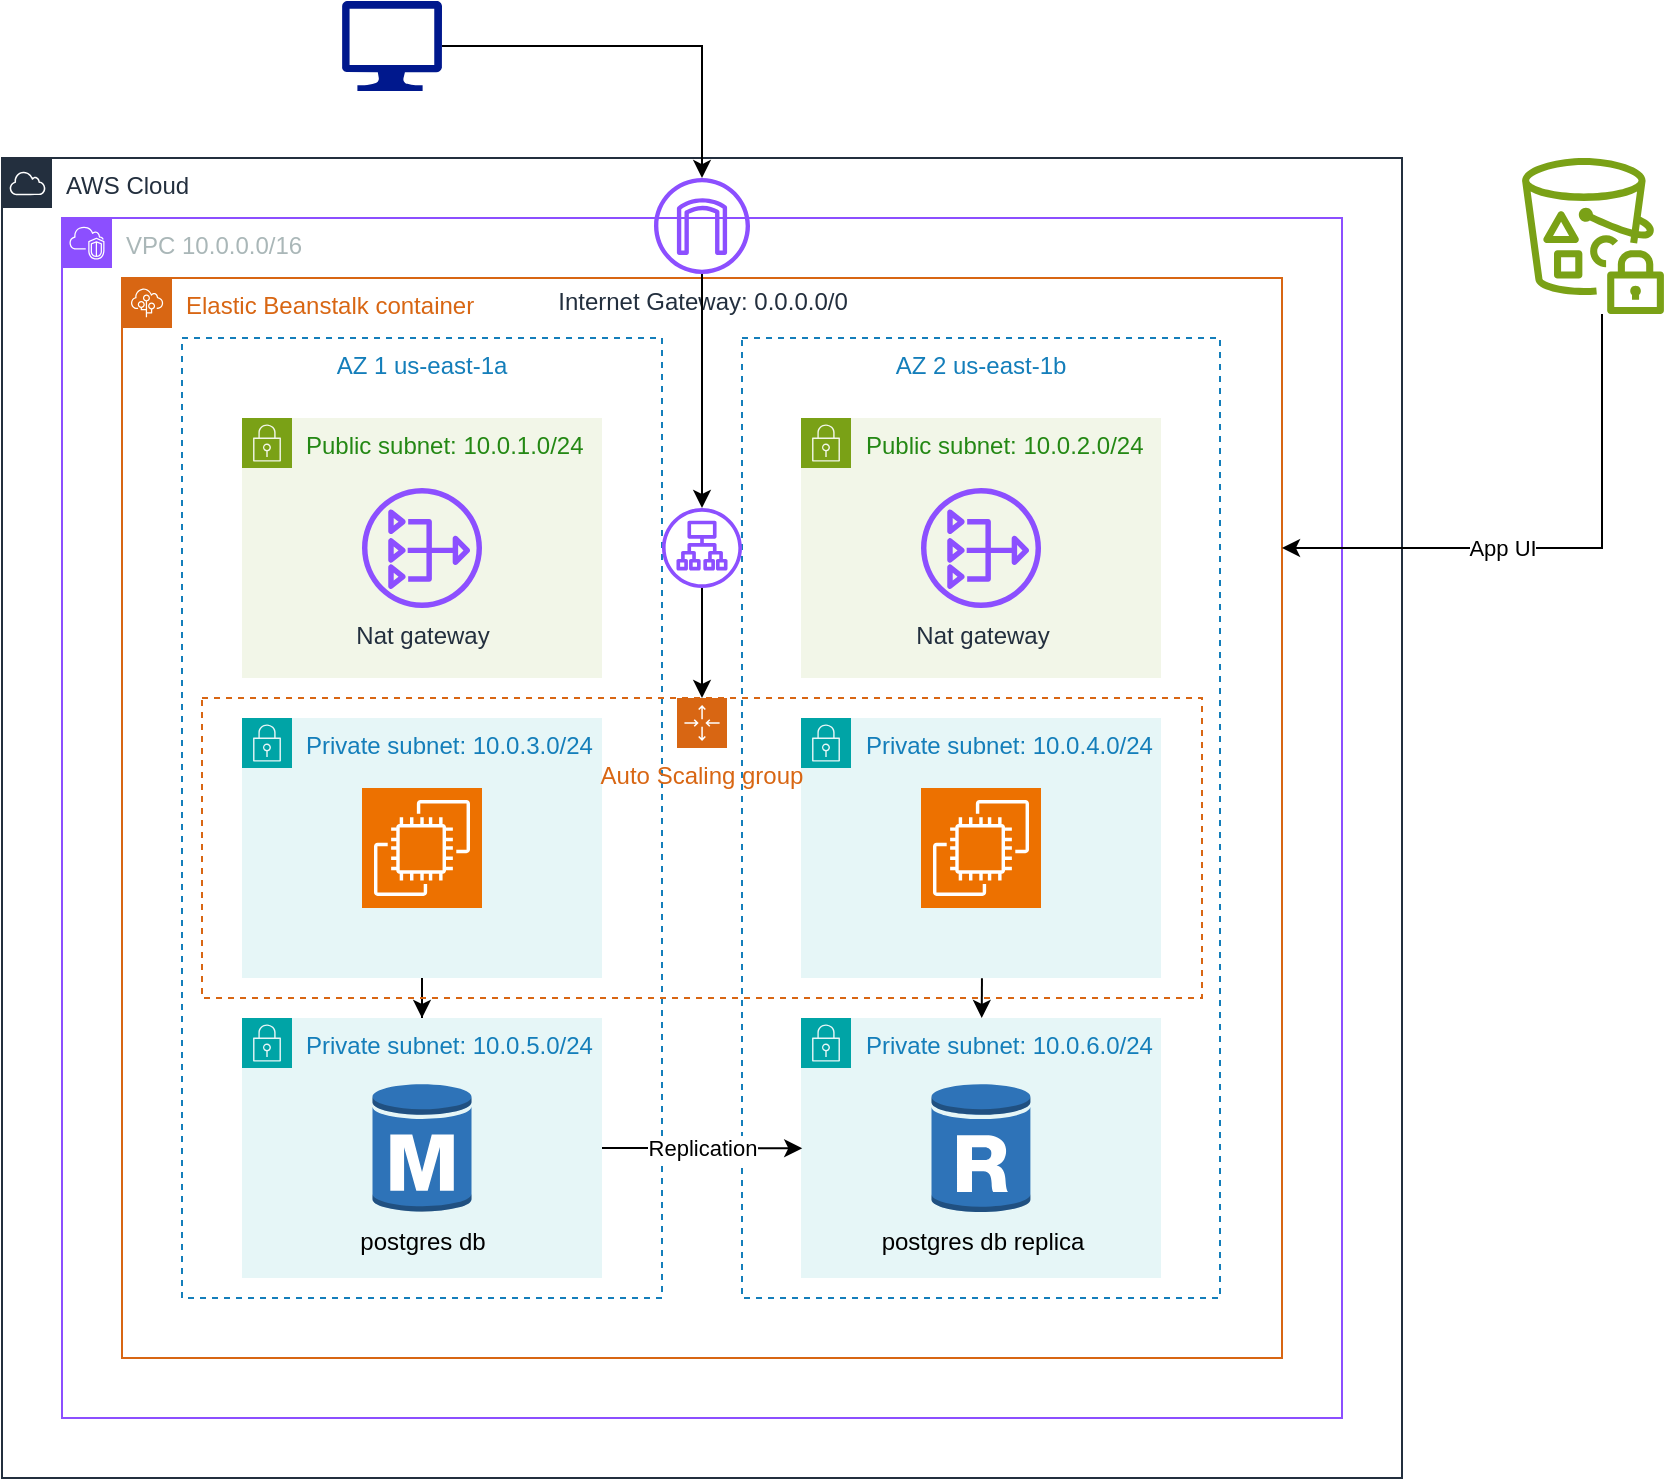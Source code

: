 <mxfile version="24.8.3">
  <diagram name="Page-1" id="3GPI20UDFux035iJalDr">
    <mxGraphModel dx="1207" dy="805" grid="1" gridSize="10" guides="1" tooltips="1" connect="1" arrows="1" fold="1" page="1" pageScale="1" pageWidth="850" pageHeight="1100" math="0" shadow="0">
      <root>
        <mxCell id="0" />
        <mxCell id="1" parent="0" />
        <mxCell id="vHoMzClh3nNfFi5wtRrl-1" value="AWS Cloud" style="points=[[0,0],[0.25,0],[0.5,0],[0.75,0],[1,0],[1,0.25],[1,0.5],[1,0.75],[1,1],[0.75,1],[0.5,1],[0.25,1],[0,1],[0,0.75],[0,0.5],[0,0.25]];outlineConnect=0;gradientColor=none;html=1;whiteSpace=wrap;fontSize=12;fontStyle=0;container=1;pointerEvents=0;collapsible=0;recursiveResize=0;shape=mxgraph.aws4.group;grIcon=mxgraph.aws4.group_aws_cloud;strokeColor=#232F3E;fillColor=none;verticalAlign=top;align=left;spacingLeft=30;fontColor=#232F3E;dashed=0;" vertex="1" parent="1">
          <mxGeometry x="90" y="330" width="700" height="660" as="geometry" />
        </mxCell>
        <mxCell id="vHoMzClh3nNfFi5wtRrl-15" value="Internet Gateway: 0.0.0.0/0" style="sketch=0;outlineConnect=0;fontColor=#232F3E;gradientColor=none;fillColor=#8C4FFF;strokeColor=none;dashed=0;verticalLabelPosition=bottom;verticalAlign=top;align=center;html=1;fontSize=12;fontStyle=0;aspect=fixed;pointerEvents=1;shape=mxgraph.aws4.internet_gateway;" vertex="1" parent="vHoMzClh3nNfFi5wtRrl-1">
          <mxGeometry x="326" y="10" width="48" height="48" as="geometry" />
        </mxCell>
        <mxCell id="vHoMzClh3nNfFi5wtRrl-2" value="VPC 10.0.0.0/16" style="points=[[0,0],[0.25,0],[0.5,0],[0.75,0],[1,0],[1,0.25],[1,0.5],[1,0.75],[1,1],[0.75,1],[0.5,1],[0.25,1],[0,1],[0,0.75],[0,0.5],[0,0.25]];outlineConnect=0;gradientColor=none;html=1;whiteSpace=wrap;fontSize=12;fontStyle=0;container=1;pointerEvents=0;collapsible=0;recursiveResize=0;shape=mxgraph.aws4.group;grIcon=mxgraph.aws4.group_vpc2;strokeColor=#8C4FFF;fillColor=none;verticalAlign=top;align=left;spacingLeft=30;fontColor=#AAB7B8;dashed=0;" vertex="1" parent="1">
          <mxGeometry x="120" y="360" width="640" height="600" as="geometry" />
        </mxCell>
        <mxCell id="vHoMzClh3nNfFi5wtRrl-3" value="Elastic Beanstalk container" style="points=[[0,0],[0.25,0],[0.5,0],[0.75,0],[1,0],[1,0.25],[1,0.5],[1,0.75],[1,1],[0.75,1],[0.5,1],[0.25,1],[0,1],[0,0.75],[0,0.5],[0,0.25]];outlineConnect=0;gradientColor=none;html=1;whiteSpace=wrap;fontSize=12;fontStyle=0;container=1;pointerEvents=0;collapsible=0;recursiveResize=0;shape=mxgraph.aws4.group;grIcon=mxgraph.aws4.group_elastic_beanstalk;strokeColor=#D86613;fillColor=none;verticalAlign=top;align=left;spacingLeft=30;fontColor=#D86613;dashed=0;" vertex="1" parent="1">
          <mxGeometry x="150" y="390" width="580" height="540" as="geometry" />
        </mxCell>
        <mxCell id="vHoMzClh3nNfFi5wtRrl-4" value="AZ 1 us-east-1a" style="fillColor=none;strokeColor=#147EBA;dashed=1;verticalAlign=top;fontStyle=0;fontColor=#147EBA;whiteSpace=wrap;html=1;" vertex="1" parent="vHoMzClh3nNfFi5wtRrl-3">
          <mxGeometry x="30" y="30" width="240" height="480" as="geometry" />
        </mxCell>
        <mxCell id="vHoMzClh3nNfFi5wtRrl-5" value="AZ 2 us-east-1b" style="fillColor=none;strokeColor=#147EBA;dashed=1;verticalAlign=top;fontStyle=0;fontColor=#147EBA;whiteSpace=wrap;html=1;" vertex="1" parent="vHoMzClh3nNfFi5wtRrl-3">
          <mxGeometry x="310" y="30" width="239" height="480" as="geometry" />
        </mxCell>
        <mxCell id="vHoMzClh3nNfFi5wtRrl-6" value="Public subnet: 10.0.1.0/24" style="points=[[0,0],[0.25,0],[0.5,0],[0.75,0],[1,0],[1,0.25],[1,0.5],[1,0.75],[1,1],[0.75,1],[0.5,1],[0.25,1],[0,1],[0,0.75],[0,0.5],[0,0.25]];outlineConnect=0;gradientColor=none;html=1;whiteSpace=wrap;fontSize=12;fontStyle=0;container=1;pointerEvents=0;collapsible=0;recursiveResize=0;shape=mxgraph.aws4.group;grIcon=mxgraph.aws4.group_security_group;grStroke=0;strokeColor=#7AA116;fillColor=#F2F6E8;verticalAlign=top;align=left;spacingLeft=30;fontColor=#248814;dashed=0;" vertex="1" parent="vHoMzClh3nNfFi5wtRrl-3">
          <mxGeometry x="60" y="70" width="180" height="130" as="geometry" />
        </mxCell>
        <mxCell id="vHoMzClh3nNfFi5wtRrl-16" value="Nat gateway" style="sketch=0;outlineConnect=0;fontColor=#232F3E;gradientColor=none;fillColor=#8C4FFF;strokeColor=none;dashed=0;verticalLabelPosition=bottom;verticalAlign=top;align=center;html=1;fontSize=12;fontStyle=0;aspect=fixed;pointerEvents=1;shape=mxgraph.aws4.nat_gateway;" vertex="1" parent="vHoMzClh3nNfFi5wtRrl-6">
          <mxGeometry x="60" y="35" width="60" height="60" as="geometry" />
        </mxCell>
        <mxCell id="vHoMzClh3nNfFi5wtRrl-38" style="edgeStyle=orthogonalEdgeStyle;rounded=0;orthogonalLoop=1;jettySize=auto;html=1;" edge="1" parent="vHoMzClh3nNfFi5wtRrl-3" source="vHoMzClh3nNfFi5wtRrl-8" target="vHoMzClh3nNfFi5wtRrl-10">
          <mxGeometry relative="1" as="geometry" />
        </mxCell>
        <mxCell id="vHoMzClh3nNfFi5wtRrl-8" value="Private subnet: 10.0.3.0/24" style="points=[[0,0],[0.25,0],[0.5,0],[0.75,0],[1,0],[1,0.25],[1,0.5],[1,0.75],[1,1],[0.75,1],[0.5,1],[0.25,1],[0,1],[0,0.75],[0,0.5],[0,0.25]];outlineConnect=0;gradientColor=none;html=1;whiteSpace=wrap;fontSize=12;fontStyle=0;container=1;pointerEvents=0;collapsible=0;recursiveResize=0;shape=mxgraph.aws4.group;grIcon=mxgraph.aws4.group_security_group;grStroke=0;strokeColor=#00A4A6;fillColor=#E6F6F7;verticalAlign=top;align=left;spacingLeft=30;fontColor=#147EBA;dashed=0;" vertex="1" parent="vHoMzClh3nNfFi5wtRrl-3">
          <mxGeometry x="60" y="220" width="180" height="130" as="geometry" />
        </mxCell>
        <mxCell id="vHoMzClh3nNfFi5wtRrl-10" value="Private subnet: 10.0.5.0/24" style="points=[[0,0],[0.25,0],[0.5,0],[0.75,0],[1,0],[1,0.25],[1,0.5],[1,0.75],[1,1],[0.75,1],[0.5,1],[0.25,1],[0,1],[0,0.75],[0,0.5],[0,0.25]];outlineConnect=0;gradientColor=none;html=1;whiteSpace=wrap;fontSize=12;fontStyle=0;container=1;pointerEvents=0;collapsible=0;recursiveResize=0;shape=mxgraph.aws4.group;grIcon=mxgraph.aws4.group_security_group;grStroke=0;strokeColor=#00A4A6;fillColor=#E6F6F7;verticalAlign=top;align=left;spacingLeft=30;fontColor=#147EBA;dashed=0;" vertex="1" parent="vHoMzClh3nNfFi5wtRrl-3">
          <mxGeometry x="60" y="370" width="180" height="130" as="geometry" />
        </mxCell>
        <mxCell id="vHoMzClh3nNfFi5wtRrl-11" value="Public subnet: 10.0.2.0/24" style="points=[[0,0],[0.25,0],[0.5,0],[0.75,0],[1,0],[1,0.25],[1,0.5],[1,0.75],[1,1],[0.75,1],[0.5,1],[0.25,1],[0,1],[0,0.75],[0,0.5],[0,0.25]];outlineConnect=0;gradientColor=none;html=1;whiteSpace=wrap;fontSize=12;fontStyle=0;container=1;pointerEvents=0;collapsible=0;recursiveResize=0;shape=mxgraph.aws4.group;grIcon=mxgraph.aws4.group_security_group;grStroke=0;strokeColor=#7AA116;fillColor=#F2F6E8;verticalAlign=top;align=left;spacingLeft=30;fontColor=#248814;dashed=0;" vertex="1" parent="vHoMzClh3nNfFi5wtRrl-3">
          <mxGeometry x="339.5" y="70" width="180" height="130" as="geometry" />
        </mxCell>
        <mxCell id="vHoMzClh3nNfFi5wtRrl-17" value="Nat gateway" style="sketch=0;outlineConnect=0;fontColor=#232F3E;gradientColor=none;fillColor=#8C4FFF;strokeColor=none;dashed=0;verticalLabelPosition=bottom;verticalAlign=top;align=center;html=1;fontSize=12;fontStyle=0;aspect=fixed;pointerEvents=1;shape=mxgraph.aws4.nat_gateway;" vertex="1" parent="vHoMzClh3nNfFi5wtRrl-11">
          <mxGeometry x="60" y="35" width="60" height="60" as="geometry" />
        </mxCell>
        <mxCell id="vHoMzClh3nNfFi5wtRrl-12" value="Private subnet: 10.0.4.0/24" style="points=[[0,0],[0.25,0],[0.5,0],[0.75,0],[1,0],[1,0.25],[1,0.5],[1,0.75],[1,1],[0.75,1],[0.5,1],[0.25,1],[0,1],[0,0.75],[0,0.5],[0,0.25]];outlineConnect=0;gradientColor=none;html=1;whiteSpace=wrap;fontSize=12;fontStyle=0;container=1;pointerEvents=0;collapsible=0;recursiveResize=0;shape=mxgraph.aws4.group;grIcon=mxgraph.aws4.group_security_group;grStroke=0;strokeColor=#00A4A6;fillColor=#E6F6F7;verticalAlign=top;align=left;spacingLeft=30;fontColor=#147EBA;dashed=0;" vertex="1" parent="vHoMzClh3nNfFi5wtRrl-3">
          <mxGeometry x="339.5" y="220" width="180" height="130" as="geometry" />
        </mxCell>
        <mxCell id="vHoMzClh3nNfFi5wtRrl-13" value="Private subnet: 10.0.6.0/24" style="points=[[0,0],[0.25,0],[0.5,0],[0.75,0],[1,0],[1,0.25],[1,0.5],[1,0.75],[1,1],[0.75,1],[0.5,1],[0.25,1],[0,1],[0,0.75],[0,0.5],[0,0.25]];outlineConnect=0;gradientColor=none;html=1;whiteSpace=wrap;fontSize=12;fontStyle=0;container=1;pointerEvents=0;collapsible=0;recursiveResize=0;shape=mxgraph.aws4.group;grIcon=mxgraph.aws4.group_security_group;grStroke=0;strokeColor=#00A4A6;fillColor=#E6F6F7;verticalAlign=top;align=left;spacingLeft=30;fontColor=#147EBA;dashed=0;" vertex="1" parent="vHoMzClh3nNfFi5wtRrl-3">
          <mxGeometry x="339.5" y="370" width="180" height="130" as="geometry" />
        </mxCell>
        <mxCell id="vHoMzClh3nNfFi5wtRrl-35" value="postgres db replica" style="outlineConnect=0;dashed=0;verticalLabelPosition=bottom;verticalAlign=top;align=center;html=1;shape=mxgraph.aws3.rds_db_instance_read_replica;fillColor=#2E73B8;gradientColor=none;" vertex="1" parent="vHoMzClh3nNfFi5wtRrl-13">
          <mxGeometry x="65.25" y="32" width="49.5" height="66" as="geometry" />
        </mxCell>
        <mxCell id="vHoMzClh3nNfFi5wtRrl-23" style="edgeStyle=orthogonalEdgeStyle;rounded=0;orthogonalLoop=1;jettySize=auto;html=1;" edge="1" parent="vHoMzClh3nNfFi5wtRrl-3" source="vHoMzClh3nNfFi5wtRrl-18" target="vHoMzClh3nNfFi5wtRrl-22">
          <mxGeometry relative="1" as="geometry" />
        </mxCell>
        <mxCell id="vHoMzClh3nNfFi5wtRrl-18" value="" style="sketch=0;outlineConnect=0;fontColor=#232F3E;gradientColor=none;fillColor=#8C4FFF;strokeColor=none;dashed=0;verticalLabelPosition=bottom;verticalAlign=top;align=center;html=1;fontSize=12;fontStyle=0;aspect=fixed;pointerEvents=1;shape=mxgraph.aws4.application_load_balancer;" vertex="1" parent="vHoMzClh3nNfFi5wtRrl-3">
          <mxGeometry x="270" y="115" width="40" height="40" as="geometry" />
        </mxCell>
        <mxCell id="vHoMzClh3nNfFi5wtRrl-22" value="Auto Scaling group" style="points=[[0,0],[0.25,0],[0.5,0],[0.75,0],[1,0],[1,0.25],[1,0.5],[1,0.75],[1,1],[0.75,1],[0.5,1],[0.25,1],[0,1],[0,0.75],[0,0.5],[0,0.25]];outlineConnect=0;gradientColor=none;html=1;whiteSpace=wrap;fontSize=12;fontStyle=0;container=1;pointerEvents=0;collapsible=0;recursiveResize=0;shape=mxgraph.aws4.groupCenter;grIcon=mxgraph.aws4.group_auto_scaling_group;grStroke=1;strokeColor=#D86613;fillColor=none;verticalAlign=top;align=center;fontColor=#D86613;dashed=1;spacingTop=25;" vertex="1" parent="vHoMzClh3nNfFi5wtRrl-3">
          <mxGeometry x="40" y="210" width="500" height="150" as="geometry" />
        </mxCell>
        <mxCell id="vHoMzClh3nNfFi5wtRrl-32" value="" style="sketch=0;points=[[0,0,0],[0.25,0,0],[0.5,0,0],[0.75,0,0],[1,0,0],[0,1,0],[0.25,1,0],[0.5,1,0],[0.75,1,0],[1,1,0],[0,0.25,0],[0,0.5,0],[0,0.75,0],[1,0.25,0],[1,0.5,0],[1,0.75,0]];outlineConnect=0;fontColor=#232F3E;fillColor=#ED7100;strokeColor=#ffffff;dashed=0;verticalLabelPosition=bottom;verticalAlign=top;align=center;html=1;fontSize=12;fontStyle=0;aspect=fixed;shape=mxgraph.aws4.resourceIcon;resIcon=mxgraph.aws4.ec2;" vertex="1" parent="vHoMzClh3nNfFi5wtRrl-22">
          <mxGeometry x="80" y="45" width="60" height="60" as="geometry" />
        </mxCell>
        <mxCell id="vHoMzClh3nNfFi5wtRrl-33" value="" style="sketch=0;points=[[0,0,0],[0.25,0,0],[0.5,0,0],[0.75,0,0],[1,0,0],[0,1,0],[0.25,1,0],[0.5,1,0],[0.75,1,0],[1,1,0],[0,0.25,0],[0,0.5,0],[0,0.75,0],[1,0.25,0],[1,0.5,0],[1,0.75,0]];outlineConnect=0;fontColor=#232F3E;fillColor=#ED7100;strokeColor=#ffffff;dashed=0;verticalLabelPosition=bottom;verticalAlign=top;align=center;html=1;fontSize=12;fontStyle=0;aspect=fixed;shape=mxgraph.aws4.resourceIcon;resIcon=mxgraph.aws4.ec2;" vertex="1" parent="vHoMzClh3nNfFi5wtRrl-22">
          <mxGeometry x="359.5" y="45" width="60" height="60" as="geometry" />
        </mxCell>
        <mxCell id="vHoMzClh3nNfFi5wtRrl-24" value="Replication" style="edgeStyle=orthogonalEdgeStyle;rounded=0;orthogonalLoop=1;jettySize=auto;html=1;entryX=0.126;entryY=0.844;entryDx=0;entryDy=0;entryPerimeter=0;" edge="1" parent="vHoMzClh3nNfFi5wtRrl-3" source="vHoMzClh3nNfFi5wtRrl-10" target="vHoMzClh3nNfFi5wtRrl-5">
          <mxGeometry relative="1" as="geometry" />
        </mxCell>
        <mxCell id="vHoMzClh3nNfFi5wtRrl-34" value="postgres db" style="outlineConnect=0;dashed=0;verticalLabelPosition=bottom;verticalAlign=top;align=center;html=1;shape=mxgraph.aws3.rds_db_instance;fillColor=#2E73B8;gradientColor=none;" vertex="1" parent="vHoMzClh3nNfFi5wtRrl-3">
          <mxGeometry x="125.25" y="402" width="49.5" height="66" as="geometry" />
        </mxCell>
        <mxCell id="vHoMzClh3nNfFi5wtRrl-43" value="" style="endArrow=classic;html=1;rounded=0;exitX=0.502;exitY=0.667;exitDx=0;exitDy=0;exitPerimeter=0;" edge="1" parent="vHoMzClh3nNfFi5wtRrl-3" source="vHoMzClh3nNfFi5wtRrl-5" target="vHoMzClh3nNfFi5wtRrl-13">
          <mxGeometry width="50" height="50" relative="1" as="geometry">
            <mxPoint x="370" y="330" as="sourcePoint" />
            <mxPoint x="420" y="280" as="targetPoint" />
          </mxGeometry>
        </mxCell>
        <mxCell id="vHoMzClh3nNfFi5wtRrl-28" style="edgeStyle=orthogonalEdgeStyle;rounded=0;orthogonalLoop=1;jettySize=auto;html=1;" edge="1" parent="1" source="vHoMzClh3nNfFi5wtRrl-14" target="vHoMzClh3nNfFi5wtRrl-15">
          <mxGeometry relative="1" as="geometry">
            <mxPoint x="416" y="274" as="targetPoint" />
          </mxGeometry>
        </mxCell>
        <mxCell id="vHoMzClh3nNfFi5wtRrl-14" value="" style="sketch=0;aspect=fixed;pointerEvents=1;shadow=0;dashed=0;html=1;strokeColor=none;labelPosition=center;verticalLabelPosition=bottom;verticalAlign=top;align=center;fillColor=#00188D;shape=mxgraph.azure.computer" vertex="1" parent="1">
          <mxGeometry x="260" y="251.5" width="50" height="45" as="geometry" />
        </mxCell>
        <mxCell id="vHoMzClh3nNfFi5wtRrl-21" style="edgeStyle=orthogonalEdgeStyle;rounded=0;orthogonalLoop=1;jettySize=auto;html=1;" edge="1" parent="1" source="vHoMzClh3nNfFi5wtRrl-15" target="vHoMzClh3nNfFi5wtRrl-18">
          <mxGeometry relative="1" as="geometry" />
        </mxCell>
        <mxCell id="vHoMzClh3nNfFi5wtRrl-31" value="App UI" style="edgeStyle=orthogonalEdgeStyle;rounded=0;orthogonalLoop=1;jettySize=auto;html=1;entryX=1;entryY=0.25;entryDx=0;entryDy=0;" edge="1" parent="1" source="vHoMzClh3nNfFi5wtRrl-30" target="vHoMzClh3nNfFi5wtRrl-3">
          <mxGeometry x="0.206" relative="1" as="geometry">
            <Array as="points">
              <mxPoint x="890" y="525" />
            </Array>
            <mxPoint as="offset" />
          </mxGeometry>
        </mxCell>
        <mxCell id="vHoMzClh3nNfFi5wtRrl-30" value="" style="sketch=0;outlineConnect=0;fontColor=#232F3E;gradientColor=none;fillColor=#7AA116;strokeColor=none;dashed=0;verticalLabelPosition=bottom;verticalAlign=top;align=center;html=1;fontSize=12;fontStyle=0;aspect=fixed;pointerEvents=1;shape=mxgraph.aws4.s3_object_lock;" vertex="1" parent="1">
          <mxGeometry x="850" y="330" width="71" height="78" as="geometry" />
        </mxCell>
      </root>
    </mxGraphModel>
  </diagram>
</mxfile>
